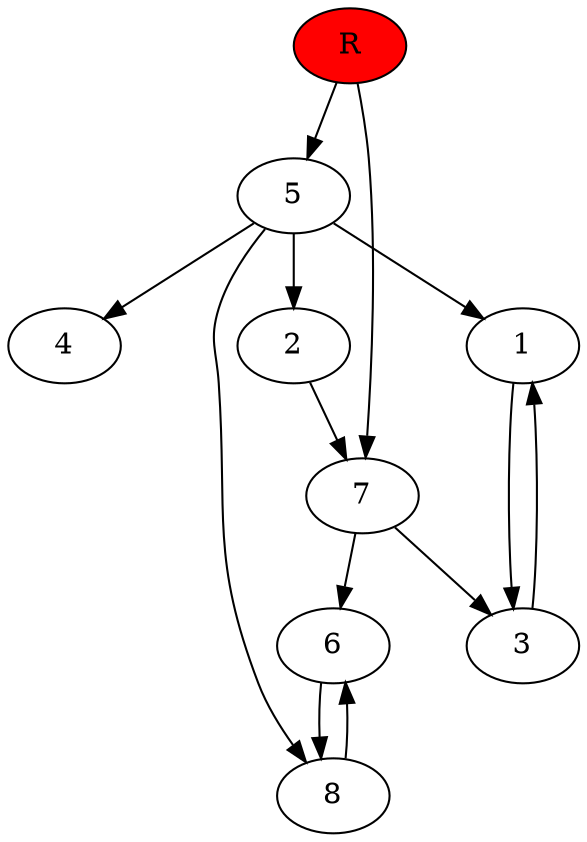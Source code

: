 digraph prb25580 {
	1
	2
	3
	4
	5
	6
	7
	8
	R [fillcolor="#ff0000" style=filled]
	1 -> 3
	2 -> 7
	3 -> 1
	5 -> 1
	5 -> 2
	5 -> 4
	5 -> 8
	6 -> 8
	7 -> 3
	7 -> 6
	8 -> 6
	R -> 5
	R -> 7
}
